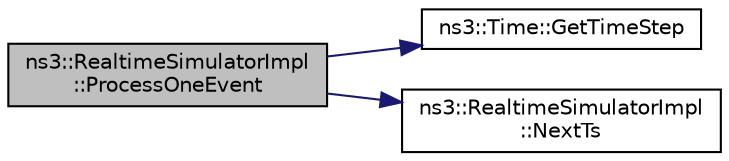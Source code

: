 digraph "ns3::RealtimeSimulatorImpl::ProcessOneEvent"
{
 // LATEX_PDF_SIZE
  edge [fontname="Helvetica",fontsize="10",labelfontname="Helvetica",labelfontsize="10"];
  node [fontname="Helvetica",fontsize="10",shape=record];
  rankdir="LR";
  Node1 [label="ns3::RealtimeSimulatorImpl\l::ProcessOneEvent",height=0.2,width=0.4,color="black", fillcolor="grey75", style="filled", fontcolor="black",tooltip="Process the next event."];
  Node1 -> Node2 [color="midnightblue",fontsize="10",style="solid",fontname="Helvetica"];
  Node2 [label="ns3::Time::GetTimeStep",height=0.2,width=0.4,color="black", fillcolor="white", style="filled",URL="$classns3_1_1_time.html#a363390860dcce2d549b83b5fe3e08657",tooltip="Get the raw time value, in the current resolution unit."];
  Node1 -> Node3 [color="midnightblue",fontsize="10",style="solid",fontname="Helvetica"];
  Node3 [label="ns3::RealtimeSimulatorImpl\l::NextTs",height=0.2,width=0.4,color="black", fillcolor="white", style="filled",URL="$classns3_1_1_realtime_simulator_impl.html#a5de2e03f25c148dd89d6c755a8df3510",tooltip="Get the timestep of the next event."];
}
